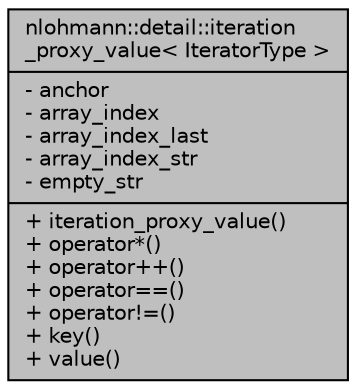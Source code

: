 digraph "nlohmann::detail::iteration_proxy_value&lt; IteratorType &gt;"
{
 // INTERACTIVE_SVG=YES
 // LATEX_PDF_SIZE
  edge [fontname="Helvetica",fontsize="10",labelfontname="Helvetica",labelfontsize="10"];
  node [fontname="Helvetica",fontsize="10",shape=record];
  Node1 [label="{nlohmann::detail::iteration\l_proxy_value\< IteratorType \>\n|- anchor\l- array_index\l- array_index_last\l- array_index_str\l- empty_str\l|+ iteration_proxy_value()\l+ operator*()\l+ operator++()\l+ operator==()\l+ operator!=()\l+ key()\l+ value()\l}",height=0.2,width=0.4,color="black", fillcolor="grey75", style="filled", fontcolor="black",tooltip=" "];
}
